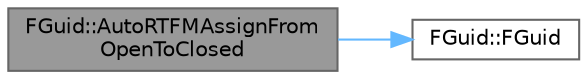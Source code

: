 digraph "FGuid::AutoRTFMAssignFromOpenToClosed"
{
 // INTERACTIVE_SVG=YES
 // LATEX_PDF_SIZE
  bgcolor="transparent";
  edge [fontname=Helvetica,fontsize=10,labelfontname=Helvetica,labelfontsize=10];
  node [fontname=Helvetica,fontsize=10,shape=box,height=0.2,width=0.4];
  rankdir="LR";
  Node1 [id="Node000001",label="FGuid::AutoRTFMAssignFrom\lOpenToClosed",height=0.2,width=0.4,color="gray40", fillcolor="grey60", style="filled", fontcolor="black",tooltip=" "];
  Node1 -> Node2 [id="edge1_Node000001_Node000002",color="steelblue1",style="solid",tooltip=" "];
  Node2 [id="Node000002",label="FGuid::FGuid",height=0.2,width=0.4,color="grey40", fillcolor="white", style="filled",URL="$d8/d29/structFGuid.html#a36526191245af877eaad598979eb5bb7",tooltip="Default constructor."];
}
